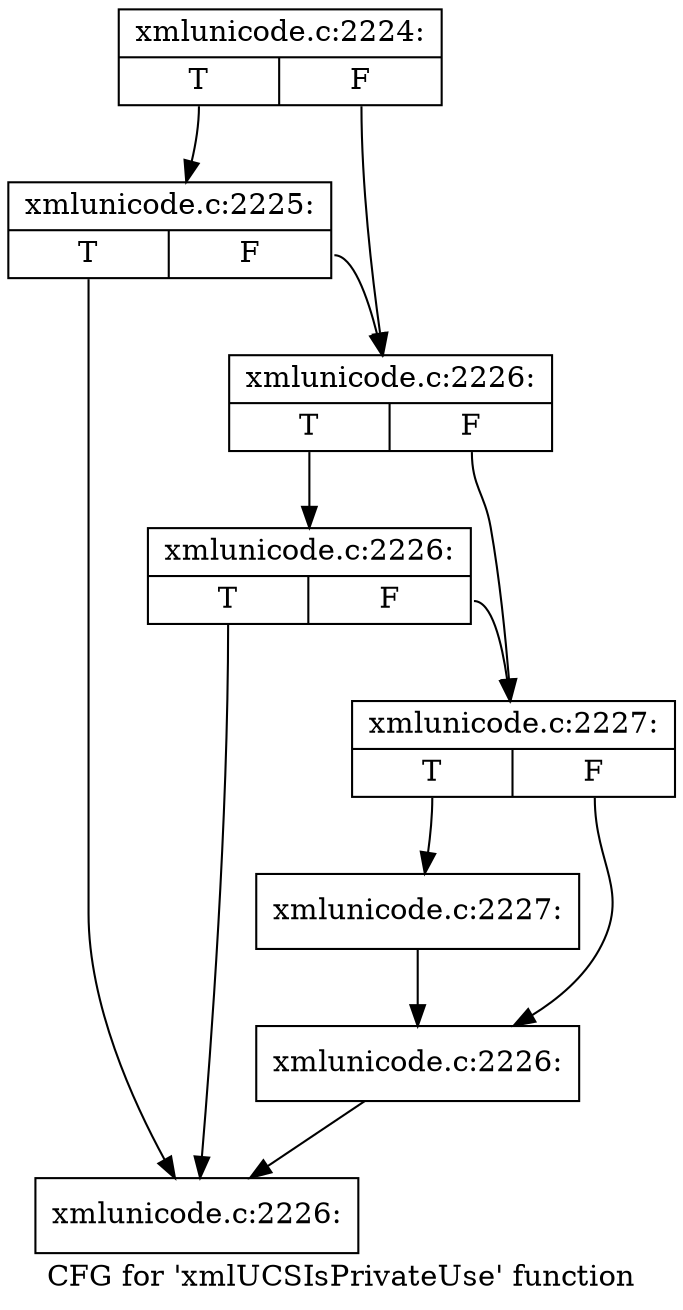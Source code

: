 digraph "CFG for 'xmlUCSIsPrivateUse' function" {
	label="CFG for 'xmlUCSIsPrivateUse' function";

	Node0x4e411a0 [shape=record,label="{xmlunicode.c:2224:|{<s0>T|<s1>F}}"];
	Node0x4e411a0:s0 -> Node0x4e417e0;
	Node0x4e411a0:s1 -> Node0x4e41760;
	Node0x4e417e0 [shape=record,label="{xmlunicode.c:2225:|{<s0>T|<s1>F}}"];
	Node0x4e417e0:s0 -> Node0x4e41150;
	Node0x4e417e0:s1 -> Node0x4e41760;
	Node0x4e41760 [shape=record,label="{xmlunicode.c:2226:|{<s0>T|<s1>F}}"];
	Node0x4e41760:s0 -> Node0x4e41d40;
	Node0x4e41760:s1 -> Node0x4e41710;
	Node0x4e41d40 [shape=record,label="{xmlunicode.c:2226:|{<s0>T|<s1>F}}"];
	Node0x4e41d40:s0 -> Node0x4e41150;
	Node0x4e41d40:s1 -> Node0x4e41710;
	Node0x4e41710 [shape=record,label="{xmlunicode.c:2227:|{<s0>T|<s1>F}}"];
	Node0x4e41710:s0 -> Node0x4e42380;
	Node0x4e41710:s1 -> Node0x4e42330;
	Node0x4e42380 [shape=record,label="{xmlunicode.c:2227:}"];
	Node0x4e42380 -> Node0x4e42330;
	Node0x4e42330 [shape=record,label="{xmlunicode.c:2226:}"];
	Node0x4e42330 -> Node0x4e41150;
	Node0x4e41150 [shape=record,label="{xmlunicode.c:2226:}"];
}
